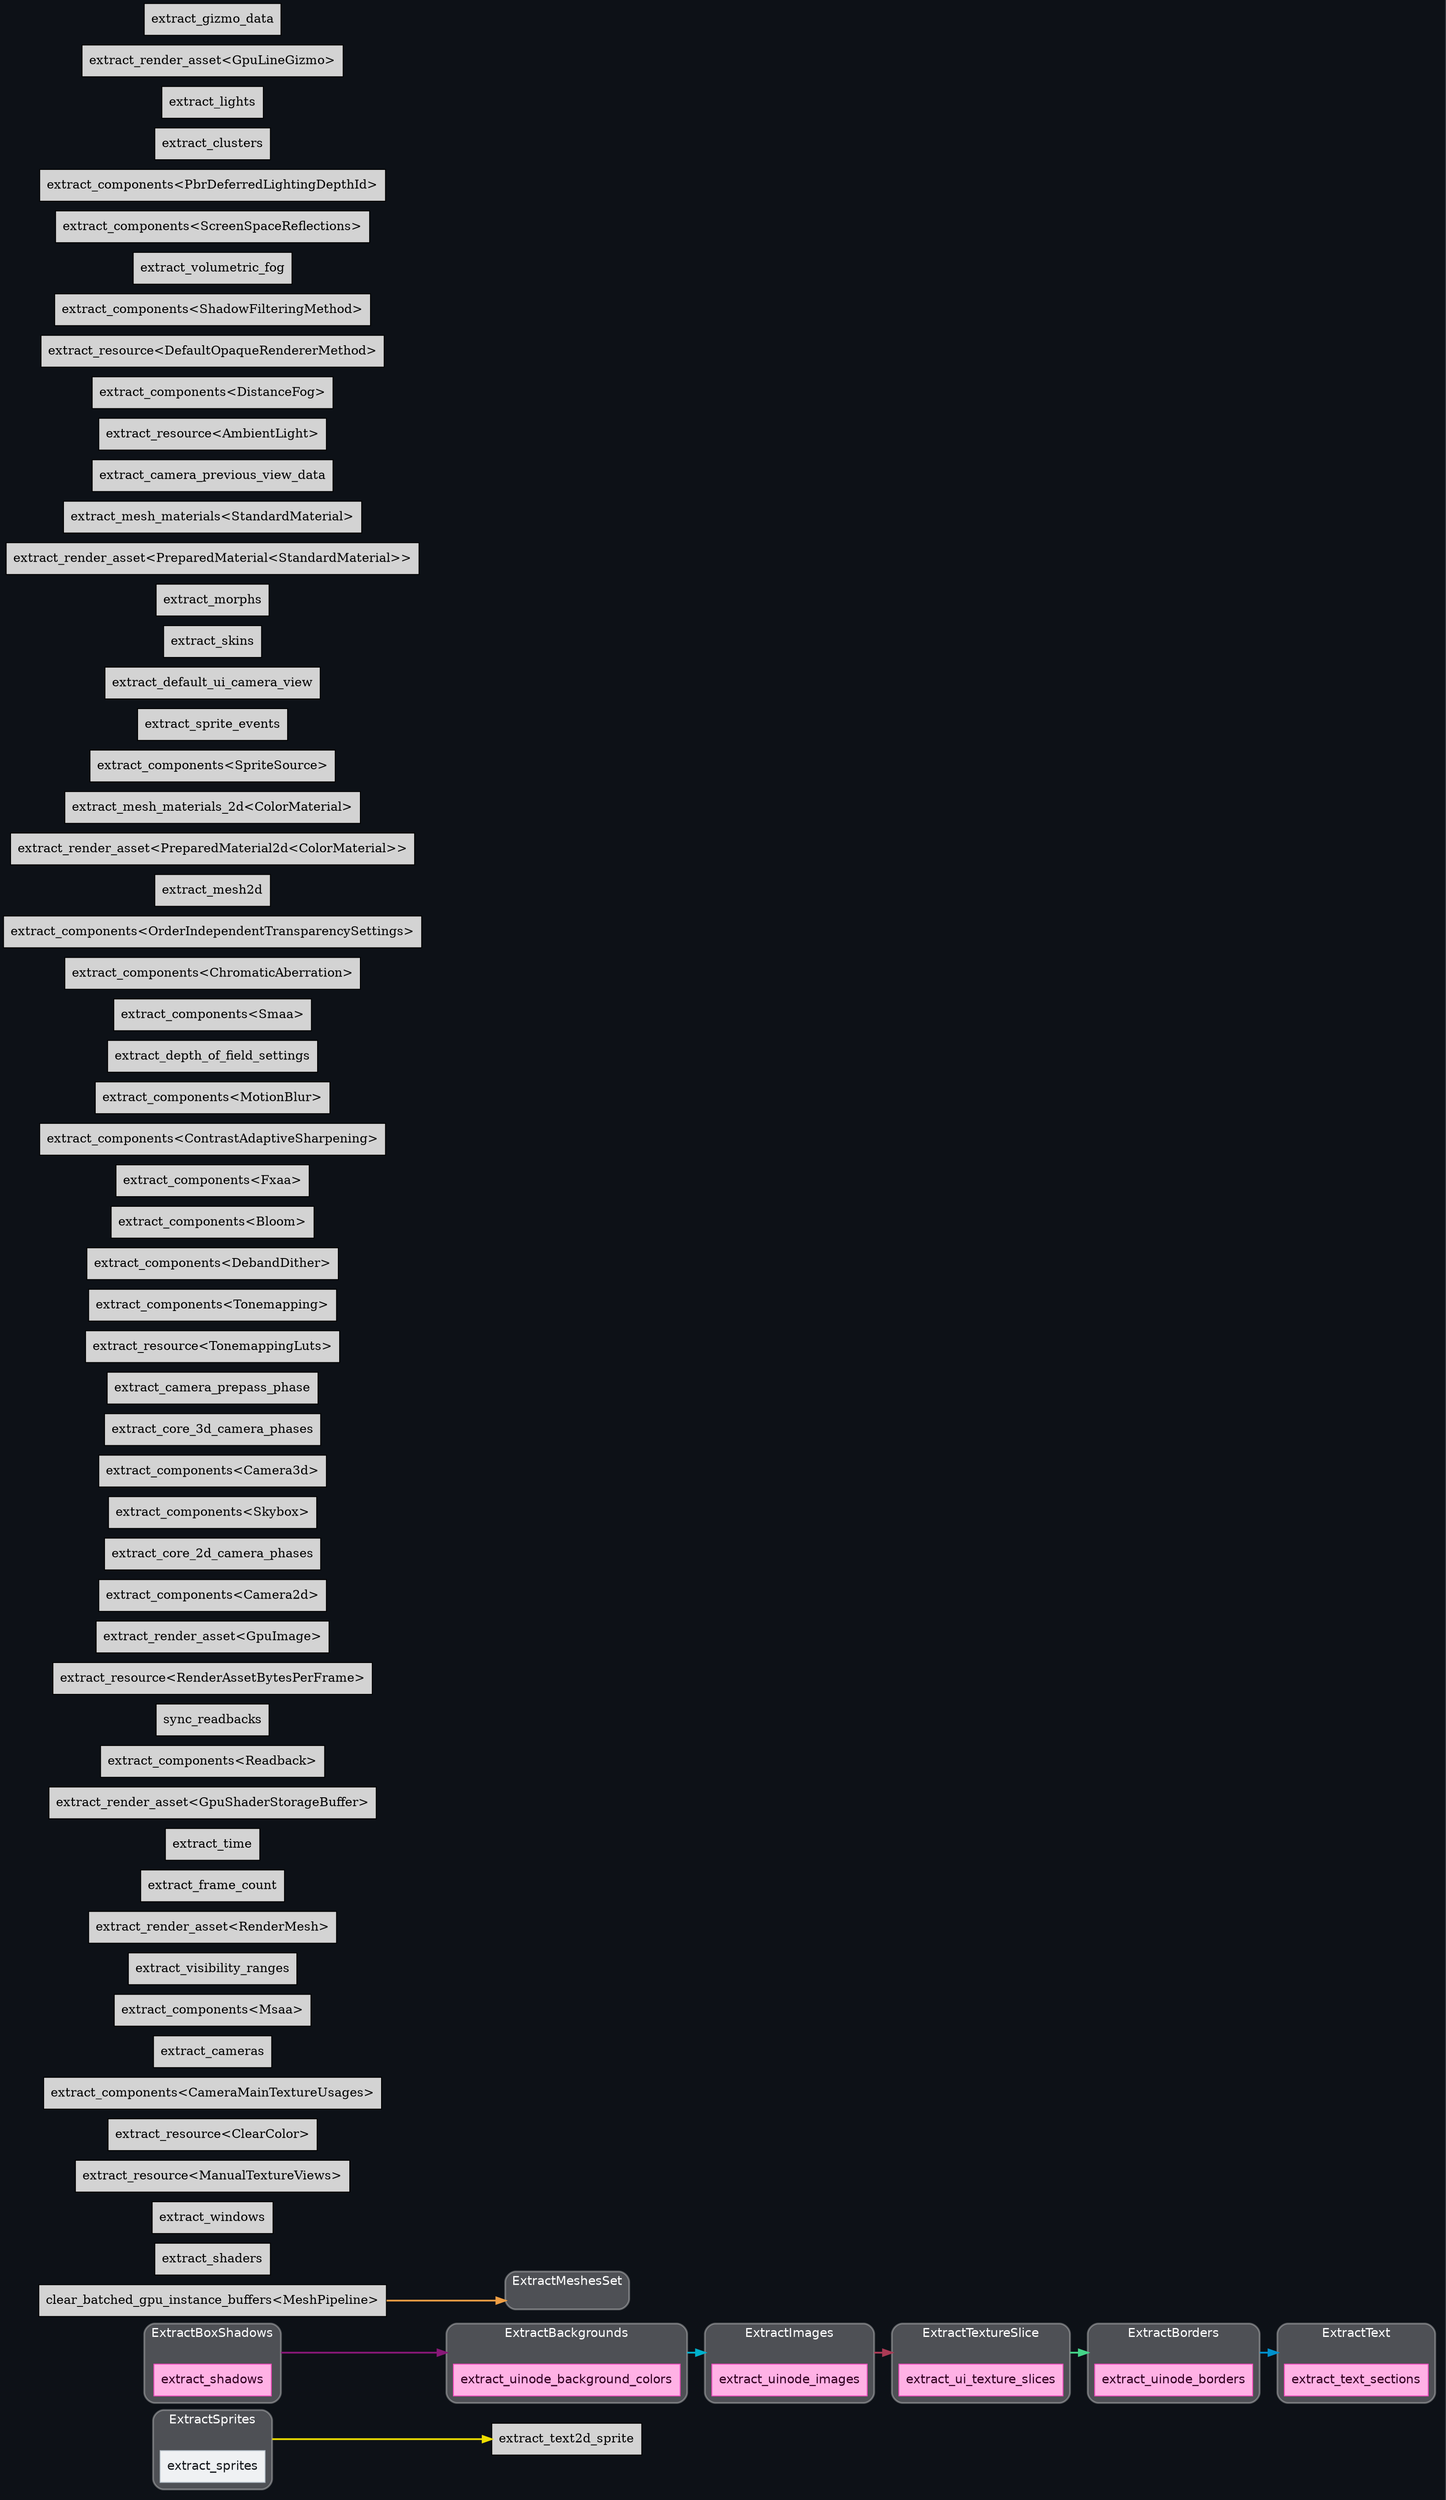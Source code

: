 digraph "" {
	"compound"="true";
	"splines"="spline";
	"rankdir"="LR";
	"bgcolor"="#0d1117";
	"fontname"="Helvetica";
	"nodesep"="0.15";
	edge ["penwidth"="2"];
	node ["shape"="box", "style"="filled"];
	subgraph "clusternode_Set(38)" {
		"style"="rounded,filled";
		"label"="ExtractSprites";
		"tooltip"="ExtractSprites";
		"fillcolor"="#ffffff44";
		"fontcolor"="#ffffff";
		"color"="#ffffff50";
		"penwidth"="2";
		"set_marker_node_Set(38)" ["style"="invis", "label"="", "shape"="point"]
		"node_System(37)" ["label"="extract_sprites", "tooltip"="bevy_sprite::render::extract_sprites", "fillcolor"="#eff1f3", "fontname"="Helvetica", "fontcolor"="#15191d", "color"="#b4bec7", "penwidth"="1"]
	}
	
	subgraph "clusternode_Set(41)" {
		"style"="rounded,filled";
		"label"="ExtractBoxShadows";
		"tooltip"="ExtractBoxShadows";
		"fillcolor"="#ffffff44";
		"fontcolor"="#ffffff";
		"color"="#ffffff50";
		"penwidth"="2";
		"set_marker_node_Set(41)" ["style"="invis", "label"="", "shape"="point"]
		"node_System(46)" ["label"="extract_shadows", "tooltip"="bevy_ui::render::box_shadow::extract_shadows", "fillcolor"="#ffb1e5", "fontname"="Helvetica", "fontcolor"="#320021", "color"="#ff4bc2", "penwidth"="1"]
	}
	
	subgraph "clusternode_Set(42)" {
		"style"="rounded,filled";
		"label"="ExtractBackgrounds";
		"tooltip"="ExtractBackgrounds";
		"fillcolor"="#ffffff44";
		"fontcolor"="#ffffff";
		"color"="#ffffff50";
		"penwidth"="2";
		"set_marker_node_Set(42)" ["style"="invis", "label"="", "shape"="point"]
		"node_System(41)" ["label"="extract_uinode_background_colors", "tooltip"="bevy_ui::render::extract_uinode_background_colors", "fillcolor"="#ffb1e5", "fontname"="Helvetica", "fontcolor"="#320021", "color"="#ff4bc2", "penwidth"="1"]
	}
	
	subgraph "clusternode_Set(43)" {
		"style"="rounded,filled";
		"label"="ExtractImages";
		"tooltip"="ExtractImages";
		"fillcolor"="#ffffff44";
		"fontcolor"="#ffffff";
		"color"="#ffffff50";
		"penwidth"="2";
		"set_marker_node_Set(43)" ["style"="invis", "label"="", "shape"="point"]
		"node_System(42)" ["label"="extract_uinode_images", "tooltip"="bevy_ui::render::extract_uinode_images", "fillcolor"="#ffb1e5", "fontname"="Helvetica", "fontcolor"="#320021", "color"="#ff4bc2", "penwidth"="1"]
	}
	
	subgraph "clusternode_Set(44)" {
		"style"="rounded,filled";
		"label"="ExtractTextureSlice";
		"tooltip"="ExtractTextureSlice";
		"fillcolor"="#ffffff44";
		"fontcolor"="#ffffff";
		"color"="#ffffff50";
		"penwidth"="2";
		"set_marker_node_Set(44)" ["style"="invis", "label"="", "shape"="point"]
		"node_System(45)" ["label"="extract_ui_texture_slices", "tooltip"="bevy_ui::render::ui_texture_slice_pipeline::extract_ui_texture_slices", "fillcolor"="#ffb1e5", "fontname"="Helvetica", "fontcolor"="#320021", "color"="#ff4bc2", "penwidth"="1"]
	}
	
	subgraph "clusternode_Set(45)" {
		"style"="rounded,filled";
		"label"="ExtractBorders";
		"tooltip"="ExtractBorders";
		"fillcolor"="#ffffff44";
		"fontcolor"="#ffffff";
		"color"="#ffffff50";
		"penwidth"="2";
		"set_marker_node_Set(45)" ["style"="invis", "label"="", "shape"="point"]
		"node_System(43)" ["label"="extract_uinode_borders", "tooltip"="bevy_ui::render::extract_uinode_borders", "fillcolor"="#ffb1e5", "fontname"="Helvetica", "fontcolor"="#320021", "color"="#ff4bc2", "penwidth"="1"]
	}
	
	subgraph "clusternode_Set(46)" {
		"style"="rounded,filled";
		"label"="ExtractText";
		"tooltip"="ExtractText";
		"fillcolor"="#ffffff44";
		"fontcolor"="#ffffff";
		"color"="#ffffff50";
		"penwidth"="2";
		"set_marker_node_Set(46)" ["style"="invis", "label"="", "shape"="point"]
		"node_System(44)" ["label"="extract_text_sections", "tooltip"="bevy_ui::render::extract_text_sections", "fillcolor"="#ffb1e5", "fontname"="Helvetica", "fontcolor"="#320021", "color"="#ff4bc2", "penwidth"="1"]
	}
	
	subgraph "clusternode_Set(57)" {
		"style"="rounded,filled";
		"label"="ExtractMeshesSet";
		"tooltip"="ExtractMeshesSet";
		"fillcolor"="#ffffff44";
		"fontcolor"="#ffffff";
		"color"="#ffffff50";
		"penwidth"="2";
		"set_marker_node_Set(57)" ["style"="invis", "label"="", "shape"="point"]
	}
	
	"node_System(0)" ["label"="extract_shaders", "tooltip"="bevy_render::render_resource::pipeline_cache::PipelineCache::extract_shaders"]
	"node_System(1)" ["label"="extract_windows", "tooltip"="bevy_render::view::window::extract_windows"]
	"node_System(2)" ["label"="extract_resource<ManualTextureViews>", "tooltip"="bevy_render::extract_resource::extract_resource<bevy_render::camera::manual_texture_view::ManualTextureViews>"]
	"node_System(3)" ["label"="extract_resource<ClearColor>", "tooltip"="bevy_render::extract_resource::extract_resource<bevy_render::camera::clear_color::ClearColor>"]
	"node_System(4)" ["label"="extract_components<CameraMainTextureUsages>", "tooltip"="bevy_render::extract_component::extract_components<bevy_render::camera::camera::CameraMainTextureUsages>"]
	"node_System(5)" ["label"="extract_cameras", "tooltip"="bevy_render::camera::camera::extract_cameras"]
	"node_System(6)" ["label"="extract_components<Msaa>", "tooltip"="bevy_render::extract_component::extract_components<bevy_render::view::Msaa>"]
	"node_System(7)" ["label"="extract_visibility_ranges", "tooltip"="bevy_render::view::visibility::range::extract_visibility_ranges"]
	"node_System(8)" ["label"="extract_render_asset<RenderMesh>", "tooltip"="bevy_render::render_asset::extract_render_asset<bevy_render::mesh::RenderMesh>"]
	"node_System(9)" ["label"="extract_frame_count", "tooltip"="bevy_render::globals::extract_frame_count"]
	"node_System(10)" ["label"="extract_time", "tooltip"="bevy_render::globals::extract_time"]
	"node_System(11)" ["label"="extract_render_asset<GpuShaderStorageBuffer>", "tooltip"="bevy_render::render_asset::extract_render_asset<bevy_render::storage::GpuShaderStorageBuffer>"]
	"node_System(12)" ["label"="extract_components<Readback>", "tooltip"="bevy_render::extract_component::extract_components<bevy_render::gpu_readback::Readback>"]
	"node_System(13)" ["label"="sync_readbacks", "tooltip"="bevy_render::gpu_readback::sync_readbacks"]
	"node_System(14)" ["label"="extract_resource<RenderAssetBytesPerFrame>", "tooltip"="bevy_render::extract_resource::extract_resource<bevy_render::render_asset::RenderAssetBytesPerFrame>"]
	"node_System(15)" ["label"="extract_render_asset<GpuImage>", "tooltip"="bevy_render::render_asset::extract_render_asset<bevy_render::texture::gpu_image::GpuImage>"]
	"node_System(16)" ["label"="extract_components<Camera2d>", "tooltip"="bevy_render::extract_component::extract_components<bevy_core_pipeline::core_2d::camera_2d::Camera2d>"]
	"node_System(17)" ["label"="extract_core_2d_camera_phases", "tooltip"="bevy_core_pipeline::core_2d::extract_core_2d_camera_phases"]
	"node_System(18)" ["label"="extract_components<Skybox>", "tooltip"="bevy_render::extract_component::extract_components<bevy_core_pipeline::skybox::Skybox>"]
	"node_System(19)" ["label"="extract_components<Camera3d>", "tooltip"="bevy_render::extract_component::extract_components<bevy_core_pipeline::core_3d::camera_3d::Camera3d>"]
	"node_System(20)" ["label"="extract_core_3d_camera_phases", "tooltip"="bevy_core_pipeline::core_3d::extract_core_3d_camera_phases"]
	"node_System(21)" ["label"="extract_camera_prepass_phase", "tooltip"="bevy_core_pipeline::core_3d::extract_camera_prepass_phase"]
	"node_System(22)" ["label"="extract_resource<TonemappingLuts>", "tooltip"="bevy_render::extract_resource::extract_resource<bevy_core_pipeline::tonemapping::TonemappingLuts>"]
	"node_System(23)" ["label"="extract_components<Tonemapping>", "tooltip"="bevy_render::extract_component::extract_components<bevy_core_pipeline::tonemapping::Tonemapping>"]
	"node_System(24)" ["label"="extract_components<DebandDither>", "tooltip"="bevy_render::extract_component::extract_components<bevy_core_pipeline::tonemapping::DebandDither>"]
	"node_System(25)" ["label"="extract_components<Bloom>", "tooltip"="bevy_render::extract_component::extract_components<bevy_core_pipeline::bloom::settings::Bloom>"]
	"node_System(26)" ["label"="extract_components<Fxaa>", "tooltip"="bevy_render::extract_component::extract_components<bevy_core_pipeline::fxaa::Fxaa>"]
	"node_System(27)" ["label"="extract_components<ContrastAdaptiveSharpening>", "tooltip"="bevy_render::extract_component::extract_components<bevy_core_pipeline::contrast_adaptive_sharpening::ContrastAdaptiveSharpening>"]
	"node_System(28)" ["label"="extract_components<MotionBlur>", "tooltip"="bevy_render::extract_component::extract_components<bevy_core_pipeline::motion_blur::MotionBlur>"]
	"node_System(29)" ["label"="extract_depth_of_field_settings", "tooltip"="bevy_core_pipeline::dof::extract_depth_of_field_settings"]
	"node_System(30)" ["label"="extract_components<Smaa>", "tooltip"="bevy_render::extract_component::extract_components<bevy_core_pipeline::smaa::Smaa>"]
	"node_System(31)" ["label"="extract_components<ChromaticAberration>", "tooltip"="bevy_render::extract_component::extract_components<bevy_core_pipeline::post_process::ChromaticAberration>"]
	"node_System(32)" ["label"="extract_components<OrderIndependentTransparencySettings>", "tooltip"="bevy_render::extract_component::extract_components<bevy_core_pipeline::oit::OrderIndependentTransparencySettings>"]
	"node_System(33)" ["label"="extract_mesh2d", "tooltip"="bevy_sprite::mesh2d::mesh::extract_mesh2d"]
	"node_System(34)" ["label"="extract_render_asset<PreparedMaterial2d<ColorMaterial>>", "tooltip"="bevy_render::render_asset::extract_render_asset<bevy_sprite::mesh2d::material::PreparedMaterial2d<bevy_sprite::mesh2d::color_material::ColorMaterial>>"]
	"node_System(35)" ["label"="extract_mesh_materials_2d<ColorMaterial>", "tooltip"="bevy_sprite::mesh2d::material::extract_mesh_materials_2d<bevy_sprite::mesh2d::color_material::ColorMaterial>"]
	"node_System(36)" ["label"="extract_components<SpriteSource>", "tooltip"="bevy_render::extract_component::extract_components<bevy_sprite::SpriteSource>"]
	"node_System(38)" ["label"="extract_sprite_events", "tooltip"="bevy_sprite::render::extract_sprite_events"]
	"node_System(39)" ["label"="extract_text2d_sprite", "tooltip"="bevy_text::text2d::extract_text2d_sprite"]
	"node_System(40)" ["label"="extract_default_ui_camera_view", "tooltip"="bevy_ui::render::extract_default_ui_camera_view"]
	"node_System(47)" ["label"="extract_skins", "tooltip"="bevy_pbr::render::skin::extract_skins"]
	"node_System(48)" ["label"="extract_morphs", "tooltip"="bevy_pbr::render::morph::extract_morphs"]
	"node_System(49)" ["label"="clear_batched_gpu_instance_buffers<MeshPipeline>", "tooltip"="bevy_render::batching::gpu_preprocessing::clear_batched_gpu_instance_buffers<bevy_pbr::render::mesh::MeshPipeline>"]
	"node_System(50)" ["label"="extract_render_asset<PreparedMaterial<StandardMaterial>>", "tooltip"="bevy_render::render_asset::extract_render_asset<bevy_pbr::material::PreparedMaterial<bevy_pbr::pbr_material::StandardMaterial>>"]
	"node_System(51)" ["label"="extract_mesh_materials<StandardMaterial>", "tooltip"="bevy_pbr::material::extract_mesh_materials<bevy_pbr::pbr_material::StandardMaterial>"]
	"node_System(52)" ["label"="extract_camera_previous_view_data", "tooltip"="bevy_pbr::prepass::extract_camera_previous_view_data"]
	"node_System(53)" ["label"="extract_resource<AmbientLight>", "tooltip"="bevy_render::extract_resource::extract_resource<bevy_pbr::light::ambient_light::AmbientLight>"]
	"node_System(54)" ["label"="extract_components<DistanceFog>", "tooltip"="bevy_render::extract_component::extract_components<bevy_pbr::fog::DistanceFog>"]
	"node_System(55)" ["label"="extract_resource<DefaultOpaqueRendererMethod>", "tooltip"="bevy_render::extract_resource::extract_resource<bevy_pbr::material::DefaultOpaqueRendererMethod>"]
	"node_System(56)" ["label"="extract_components<ShadowFilteringMethod>", "tooltip"="bevy_render::extract_component::extract_components<bevy_pbr::light::ShadowFilteringMethod>"]
	"node_System(57)" ["label"="extract_volumetric_fog", "tooltip"="bevy_pbr::volumetric_fog::render::extract_volumetric_fog"]
	"node_System(58)" ["label"="extract_components<ScreenSpaceReflections>", "tooltip"="bevy_render::extract_component::extract_components<bevy_pbr::ssr::ScreenSpaceReflections>"]
	"node_System(59)" ["label"="extract_components<PbrDeferredLightingDepthId>", "tooltip"="bevy_render::extract_component::extract_components<bevy_pbr::deferred::PbrDeferredLightingDepthId>"]
	"node_System(60)" ["label"="extract_clusters", "tooltip"="bevy_pbr::cluster::extract_clusters"]
	"node_System(61)" ["label"="extract_lights", "tooltip"="bevy_pbr::render::light::extract_lights"]
	"node_System(62)" ["label"="extract_render_asset<GpuLineGizmo>", "tooltip"="bevy_render::render_asset::extract_render_asset<bevy_gizmos::GpuLineGizmo>"]
	"node_System(63)" ["label"="extract_gizmo_data", "tooltip"="bevy_gizmos::extract_gizmo_data"]
	"set_marker_node_Set(38)" -> "node_System(39)" ["lhead"="", "ltail"="clusternode_Set(38)", "tooltip"="ExtractSprites → extract_text2d_sprite", "color"="#eede00"]
	"set_marker_node_Set(41)" -> "set_marker_node_Set(42)" ["lhead"="clusternode_Set(42)", "ltail"="clusternode_Set(41)", "tooltip"="ExtractBoxShadows → ExtractBackgrounds", "color"="#881877"]
	"set_marker_node_Set(42)" -> "set_marker_node_Set(43)" ["lhead"="clusternode_Set(43)", "ltail"="clusternode_Set(42)", "tooltip"="ExtractBackgrounds → ExtractImages", "color"="#00b0cc"]
	"set_marker_node_Set(43)" -> "set_marker_node_Set(44)" ["lhead"="clusternode_Set(44)", "ltail"="clusternode_Set(43)", "tooltip"="ExtractImages → ExtractTextureSlice", "color"="#aa3a55"]
	"set_marker_node_Set(44)" -> "set_marker_node_Set(45)" ["lhead"="clusternode_Set(45)", "ltail"="clusternode_Set(44)", "tooltip"="ExtractTextureSlice → ExtractBorders", "color"="#44d488"]
	"set_marker_node_Set(45)" -> "set_marker_node_Set(46)" ["lhead"="clusternode_Set(46)", "ltail"="clusternode_Set(45)", "tooltip"="ExtractBorders → ExtractText", "color"="#0090cc"]
	"node_System(49)" -> "set_marker_node_Set(57)" ["lhead"="clusternode_Set(57)", "ltail"="", "tooltip"="clear_batched_gpu_instance_buffers<MeshPipeline> → ExtractMeshesSet", "color"="#ee9e44"]
}

